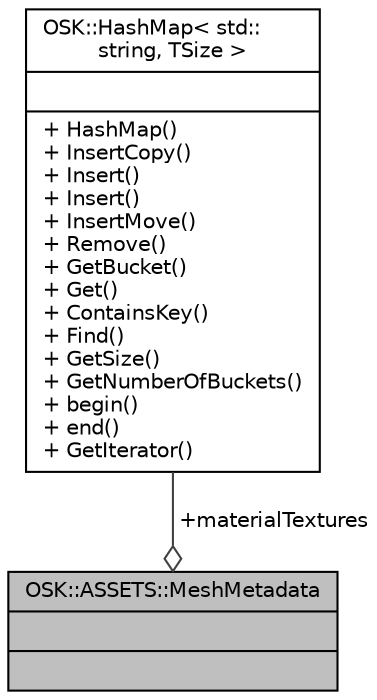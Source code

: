 digraph "OSK::ASSETS::MeshMetadata"
{
 // INTERACTIVE_SVG=YES
 // LATEX_PDF_SIZE
  edge [fontname="Helvetica",fontsize="10",labelfontname="Helvetica",labelfontsize="10"];
  node [fontname="Helvetica",fontsize="10",shape=record];
  Node1 [label="{OSK::ASSETS::MeshMetadata\n||}",height=0.2,width=0.4,color="black", fillcolor="grey75", style="filled", fontcolor="black",tooltip="Contiene datos necesarios para seguir procesando los meshes. Estos datos se pueden procesar de manera..."];
  Node2 -> Node1 [color="grey25",fontsize="10",style="solid",label=" +materialTextures" ,arrowhead="odiamond",fontname="Helvetica"];
  Node2 [label="{OSK::HashMap\< std::\lstring, TSize \>\n||+ HashMap()\l+ InsertCopy()\l+ Insert()\l+ Insert()\l+ InsertMove()\l+ Remove()\l+ GetBucket()\l+ Get()\l+ ContainsKey()\l+ Find()\l+ GetSize()\l+ GetNumberOfBuckets()\l+ begin()\l+ end()\l+ GetIterator()\l}",height=0.2,width=0.4,color="black", fillcolor="white", style="filled",URL="$class_o_s_k_1_1_hash_map.html",tooltip=" "];
}
